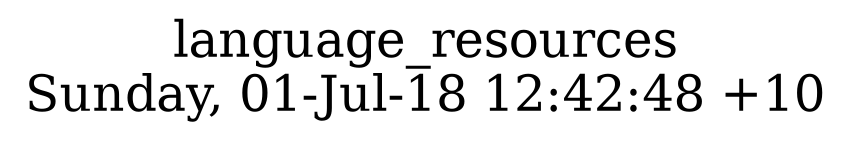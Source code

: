 digraph G {
fontsize="24";
label="language_resources\nSunday, 01-Jul-18 12:42:48 +10";
nojustify=true;
ordering=out;
rankdir=LR;
size="30";
}
